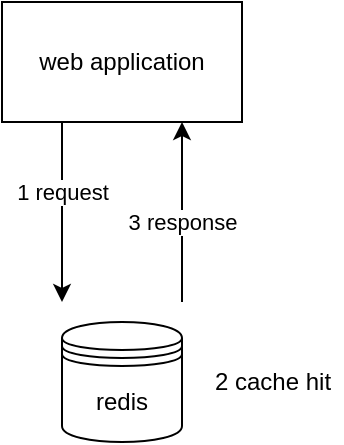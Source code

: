 <mxfile version="13.9.9" type="device"><diagram id="af5GMajYlK7W4MBI_ZAh" name="第 1 页"><mxGraphModel dx="1024" dy="632" grid="1" gridSize="10" guides="1" tooltips="1" connect="1" arrows="1" fold="1" page="1" pageScale="1" pageWidth="827" pageHeight="1169" math="0" shadow="0"><root><mxCell id="0"/><mxCell id="1" parent="0"/><mxCell id="D_UTyeH8nanXBVxZJjPN-10" value="" style="group" vertex="1" connectable="0" parent="1"><mxGeometry x="230" y="150" width="170" height="220" as="geometry"/></mxCell><mxCell id="D_UTyeH8nanXBVxZJjPN-3" style="edgeStyle=orthogonalEdgeStyle;rounded=0;orthogonalLoop=1;jettySize=auto;html=1;exitX=0.25;exitY=1;exitDx=0;exitDy=0;" edge="1" parent="D_UTyeH8nanXBVxZJjPN-10" source="D_UTyeH8nanXBVxZJjPN-1"><mxGeometry relative="1" as="geometry"><mxPoint x="30" y="150" as="targetPoint"/></mxGeometry></mxCell><mxCell id="D_UTyeH8nanXBVxZJjPN-5" value="1 request" style="edgeLabel;html=1;align=center;verticalAlign=middle;resizable=0;points=[];" vertex="1" connectable="0" parent="D_UTyeH8nanXBVxZJjPN-3"><mxGeometry x="-0.236" relative="1" as="geometry"><mxPoint as="offset"/></mxGeometry></mxCell><mxCell id="D_UTyeH8nanXBVxZJjPN-4" style="edgeStyle=orthogonalEdgeStyle;rounded=0;orthogonalLoop=1;jettySize=auto;html=1;exitX=0.75;exitY=1;exitDx=0;exitDy=0;entryX=0.75;entryY=1;entryDx=0;entryDy=0;" edge="1" parent="D_UTyeH8nanXBVxZJjPN-10" target="D_UTyeH8nanXBVxZJjPN-1"><mxGeometry relative="1" as="geometry"><mxPoint x="90" y="150" as="sourcePoint"/><Array as="points"><mxPoint x="90" y="90"/><mxPoint x="90" y="90"/></Array></mxGeometry></mxCell><mxCell id="D_UTyeH8nanXBVxZJjPN-1" value="web application" style="rounded=0;whiteSpace=wrap;html=1;" vertex="1" parent="D_UTyeH8nanXBVxZJjPN-10"><mxGeometry width="120" height="60" as="geometry"/></mxCell><mxCell id="D_UTyeH8nanXBVxZJjPN-2" value="redis" style="shape=datastore;whiteSpace=wrap;html=1;" vertex="1" parent="D_UTyeH8nanXBVxZJjPN-10"><mxGeometry x="30" y="160" width="60" height="60" as="geometry"/></mxCell><mxCell id="D_UTyeH8nanXBVxZJjPN-8" value="3 response" style="edgeLabel;html=1;align=center;verticalAlign=middle;resizable=0;points=[];" vertex="1" connectable="0" parent="D_UTyeH8nanXBVxZJjPN-10"><mxGeometry x="90" y="110" as="geometry"/></mxCell><mxCell id="D_UTyeH8nanXBVxZJjPN-9" value="2 cache hit" style="text;html=1;align=center;verticalAlign=middle;resizable=0;points=[];autosize=1;" vertex="1" parent="D_UTyeH8nanXBVxZJjPN-10"><mxGeometry x="100" y="180" width="70" height="20" as="geometry"/></mxCell></root></mxGraphModel></diagram></mxfile>